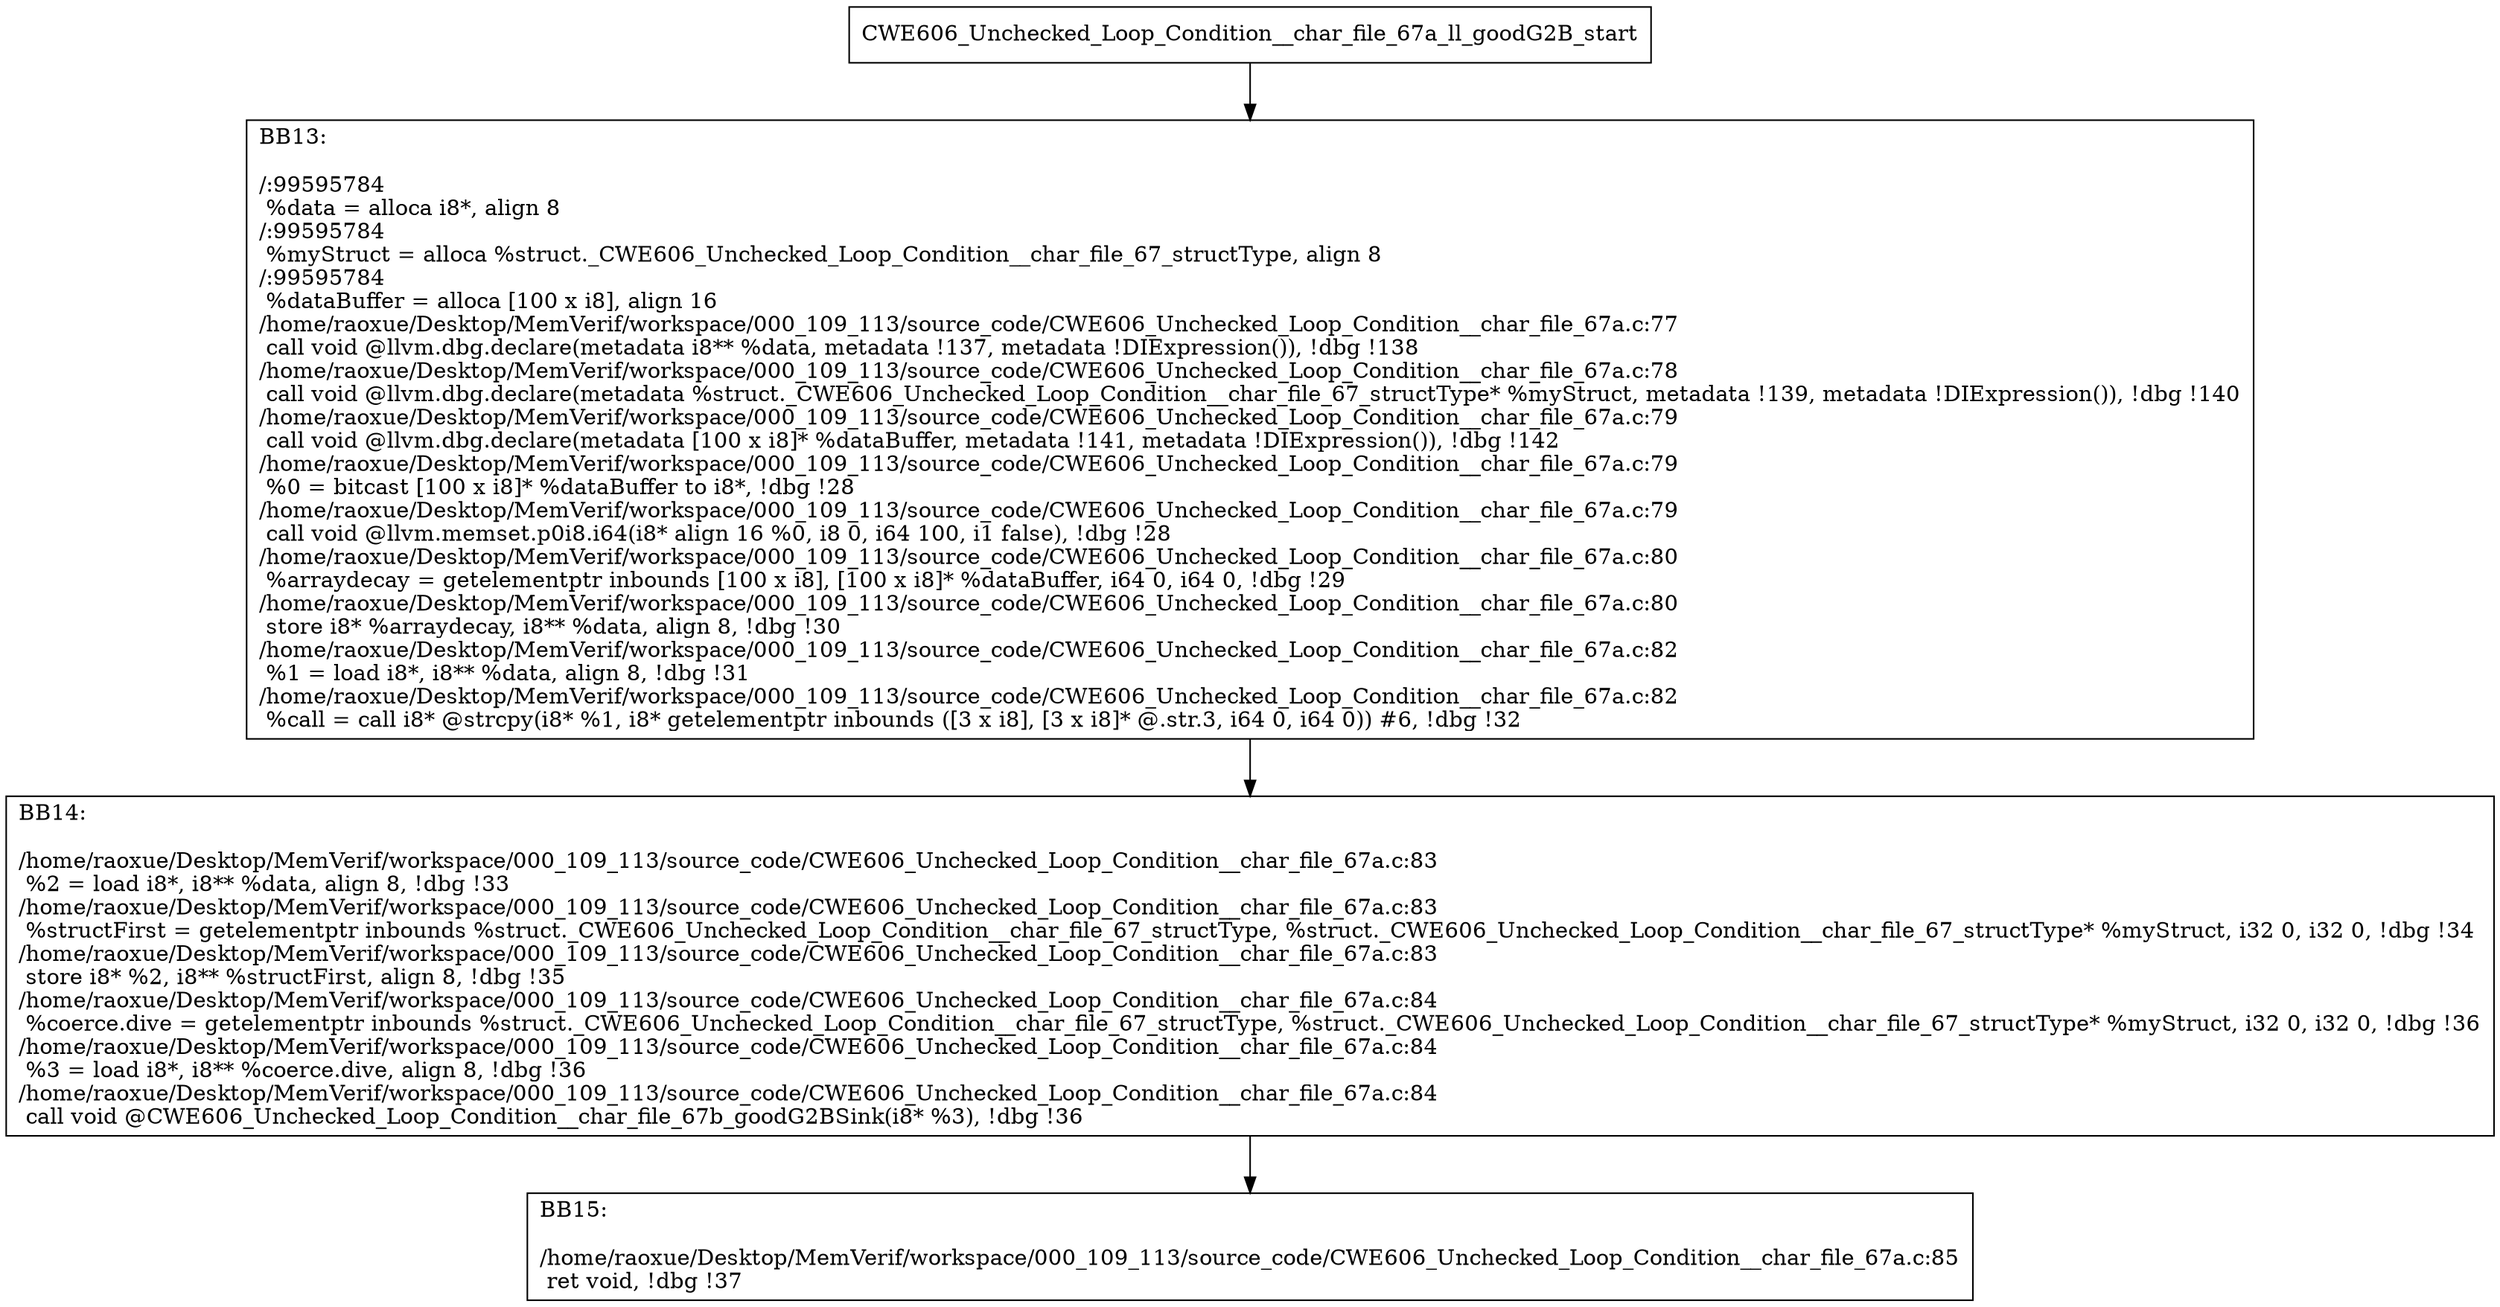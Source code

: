 digraph "CFG for'CWE606_Unchecked_Loop_Condition__char_file_67a_ll_goodG2B' function" {
	BBCWE606_Unchecked_Loop_Condition__char_file_67a_ll_goodG2B_start[shape=record,label="{CWE606_Unchecked_Loop_Condition__char_file_67a_ll_goodG2B_start}"];
	BBCWE606_Unchecked_Loop_Condition__char_file_67a_ll_goodG2B_start-> CWE606_Unchecked_Loop_Condition__char_file_67a_ll_goodG2BBB13;
	CWE606_Unchecked_Loop_Condition__char_file_67a_ll_goodG2BBB13 [shape=record, label="{BB13:\l\l/:99595784\l
  %data = alloca i8*, align 8\l
/:99595784\l
  %myStruct = alloca %struct._CWE606_Unchecked_Loop_Condition__char_file_67_structType, align 8\l
/:99595784\l
  %dataBuffer = alloca [100 x i8], align 16\l
/home/raoxue/Desktop/MemVerif/workspace/000_109_113/source_code/CWE606_Unchecked_Loop_Condition__char_file_67a.c:77\l
  call void @llvm.dbg.declare(metadata i8** %data, metadata !137, metadata !DIExpression()), !dbg !138\l
/home/raoxue/Desktop/MemVerif/workspace/000_109_113/source_code/CWE606_Unchecked_Loop_Condition__char_file_67a.c:78\l
  call void @llvm.dbg.declare(metadata %struct._CWE606_Unchecked_Loop_Condition__char_file_67_structType* %myStruct, metadata !139, metadata !DIExpression()), !dbg !140\l
/home/raoxue/Desktop/MemVerif/workspace/000_109_113/source_code/CWE606_Unchecked_Loop_Condition__char_file_67a.c:79\l
  call void @llvm.dbg.declare(metadata [100 x i8]* %dataBuffer, metadata !141, metadata !DIExpression()), !dbg !142\l
/home/raoxue/Desktop/MemVerif/workspace/000_109_113/source_code/CWE606_Unchecked_Loop_Condition__char_file_67a.c:79\l
  %0 = bitcast [100 x i8]* %dataBuffer to i8*, !dbg !28\l
/home/raoxue/Desktop/MemVerif/workspace/000_109_113/source_code/CWE606_Unchecked_Loop_Condition__char_file_67a.c:79\l
  call void @llvm.memset.p0i8.i64(i8* align 16 %0, i8 0, i64 100, i1 false), !dbg !28\l
/home/raoxue/Desktop/MemVerif/workspace/000_109_113/source_code/CWE606_Unchecked_Loop_Condition__char_file_67a.c:80\l
  %arraydecay = getelementptr inbounds [100 x i8], [100 x i8]* %dataBuffer, i64 0, i64 0, !dbg !29\l
/home/raoxue/Desktop/MemVerif/workspace/000_109_113/source_code/CWE606_Unchecked_Loop_Condition__char_file_67a.c:80\l
  store i8* %arraydecay, i8** %data, align 8, !dbg !30\l
/home/raoxue/Desktop/MemVerif/workspace/000_109_113/source_code/CWE606_Unchecked_Loop_Condition__char_file_67a.c:82\l
  %1 = load i8*, i8** %data, align 8, !dbg !31\l
/home/raoxue/Desktop/MemVerif/workspace/000_109_113/source_code/CWE606_Unchecked_Loop_Condition__char_file_67a.c:82\l
  %call = call i8* @strcpy(i8* %1, i8* getelementptr inbounds ([3 x i8], [3 x i8]* @.str.3, i64 0, i64 0)) #6, !dbg !32\l
}"];
	CWE606_Unchecked_Loop_Condition__char_file_67a_ll_goodG2BBB13-> CWE606_Unchecked_Loop_Condition__char_file_67a_ll_goodG2BBB14;
	CWE606_Unchecked_Loop_Condition__char_file_67a_ll_goodG2BBB14 [shape=record, label="{BB14:\l\l/home/raoxue/Desktop/MemVerif/workspace/000_109_113/source_code/CWE606_Unchecked_Loop_Condition__char_file_67a.c:83\l
  %2 = load i8*, i8** %data, align 8, !dbg !33\l
/home/raoxue/Desktop/MemVerif/workspace/000_109_113/source_code/CWE606_Unchecked_Loop_Condition__char_file_67a.c:83\l
  %structFirst = getelementptr inbounds %struct._CWE606_Unchecked_Loop_Condition__char_file_67_structType, %struct._CWE606_Unchecked_Loop_Condition__char_file_67_structType* %myStruct, i32 0, i32 0, !dbg !34\l
/home/raoxue/Desktop/MemVerif/workspace/000_109_113/source_code/CWE606_Unchecked_Loop_Condition__char_file_67a.c:83\l
  store i8* %2, i8** %structFirst, align 8, !dbg !35\l
/home/raoxue/Desktop/MemVerif/workspace/000_109_113/source_code/CWE606_Unchecked_Loop_Condition__char_file_67a.c:84\l
  %coerce.dive = getelementptr inbounds %struct._CWE606_Unchecked_Loop_Condition__char_file_67_structType, %struct._CWE606_Unchecked_Loop_Condition__char_file_67_structType* %myStruct, i32 0, i32 0, !dbg !36\l
/home/raoxue/Desktop/MemVerif/workspace/000_109_113/source_code/CWE606_Unchecked_Loop_Condition__char_file_67a.c:84\l
  %3 = load i8*, i8** %coerce.dive, align 8, !dbg !36\l
/home/raoxue/Desktop/MemVerif/workspace/000_109_113/source_code/CWE606_Unchecked_Loop_Condition__char_file_67a.c:84\l
  call void @CWE606_Unchecked_Loop_Condition__char_file_67b_goodG2BSink(i8* %3), !dbg !36\l
}"];
	CWE606_Unchecked_Loop_Condition__char_file_67a_ll_goodG2BBB14-> CWE606_Unchecked_Loop_Condition__char_file_67a_ll_goodG2BBB15;
	CWE606_Unchecked_Loop_Condition__char_file_67a_ll_goodG2BBB15 [shape=record, label="{BB15:\l\l/home/raoxue/Desktop/MemVerif/workspace/000_109_113/source_code/CWE606_Unchecked_Loop_Condition__char_file_67a.c:85\l
  ret void, !dbg !37\l
}"];
}

